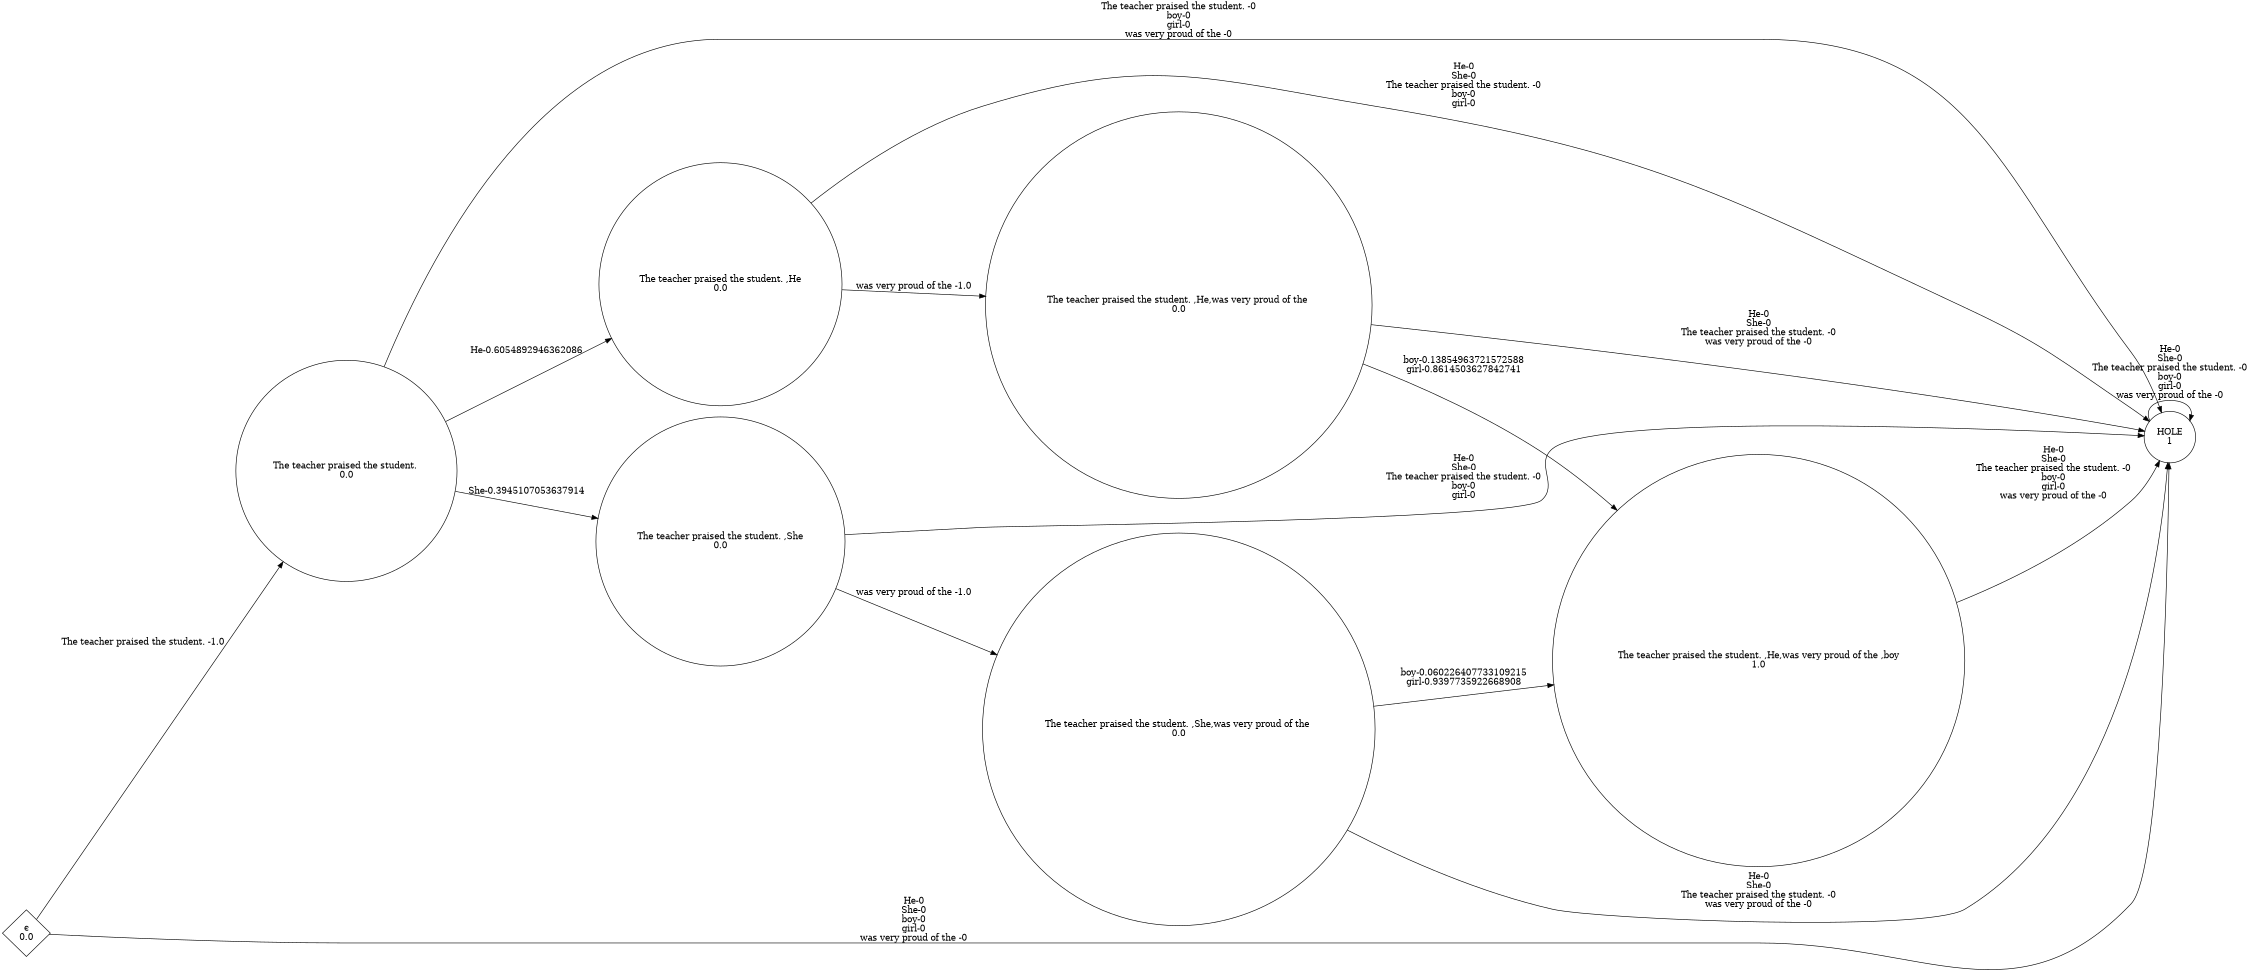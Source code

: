 digraph weighted_automaton {
	margin=0 rankdir=LR size=15
	node [shape=circle]
	HOLE [label="HOLE
1"]
	HOLE -> HOLE [label="He-0
She-0
The teacher praised the student. -0
boy-0
girl-0
was very proud of the -0"]
	"The teacher praised the student. " [label="The teacher praised the student. 
0.0"]
	"The teacher praised the student. " -> "The teacher praised the student. ,He" [label="He-0.6054892946362086"]
	"The teacher praised the student. " -> "The teacher praised the student. ,She" [label="She-0.3945107053637914"]
	"The teacher praised the student. " -> HOLE [label="The teacher praised the student. -0
boy-0
girl-0
was very proud of the -0"]
	"The teacher praised the student. ,He" [label="The teacher praised the student. ,He
0.0"]
	"The teacher praised the student. ,He" -> "The teacher praised the student. ,He,was very proud of the " [label="was very proud of the -1.0"]
	"The teacher praised the student. ,He" -> HOLE [label="He-0
She-0
The teacher praised the student. -0
boy-0
girl-0"]
	"The teacher praised the student. ,He,was very proud of the " [label="The teacher praised the student. ,He,was very proud of the 
0.0"]
	"The teacher praised the student. ,He,was very proud of the " -> "The teacher praised the student. ,He,was very proud of the ,boy" [label="boy-0.13854963721572588
girl-0.8614503627842741"]
	"The teacher praised the student. ,He,was very proud of the " -> HOLE [label="He-0
She-0
The teacher praised the student. -0
was very proud of the -0"]
	"The teacher praised the student. ,He,was very proud of the ,boy" [label="The teacher praised the student. ,He,was very proud of the ,boy
1.0"]
	"The teacher praised the student. ,He,was very proud of the ,boy" -> HOLE [label="He-0
She-0
The teacher praised the student. -0
boy-0
girl-0
was very proud of the -0"]
	"The teacher praised the student. ,She" [label="The teacher praised the student. ,She
0.0"]
	"The teacher praised the student. ,She" -> "The teacher praised the student. ,She,was very proud of the " [label="was very proud of the -1.0"]
	"The teacher praised the student. ,She" -> HOLE [label="He-0
She-0
The teacher praised the student. -0
boy-0
girl-0"]
	"The teacher praised the student. ,She,was very proud of the " [label="The teacher praised the student. ,She,was very proud of the 
0.0"]
	"The teacher praised the student. ,She,was very proud of the " -> "The teacher praised the student. ,He,was very proud of the ,boy" [label="boy-0.060226407733109215
girl-0.9397735922668908"]
	"The teacher praised the student. ,She,was very proud of the " -> HOLE [label="He-0
She-0
The teacher praised the student. -0
was very proud of the -0"]
	"ϵ" [label="ϵ
0.0" shape=diamond]
	"ϵ" -> "The teacher praised the student. " [label="The teacher praised the student. -1.0"]
	"ϵ" -> HOLE [label="He-0
She-0
boy-0
girl-0
was very proud of the -0"]
}
